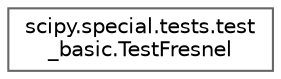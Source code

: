 digraph "Graphical Class Hierarchy"
{
 // LATEX_PDF_SIZE
  bgcolor="transparent";
  edge [fontname=Helvetica,fontsize=10,labelfontname=Helvetica,labelfontsize=10];
  node [fontname=Helvetica,fontsize=10,shape=box,height=0.2,width=0.4];
  rankdir="LR";
  Node0 [id="Node000000",label="scipy.special.tests.test\l_basic.TestFresnel",height=0.2,width=0.4,color="grey40", fillcolor="white", style="filled",URL="$da/d89/classscipy_1_1special_1_1tests_1_1test__basic_1_1TestFresnel.html",tooltip=" "];
}
